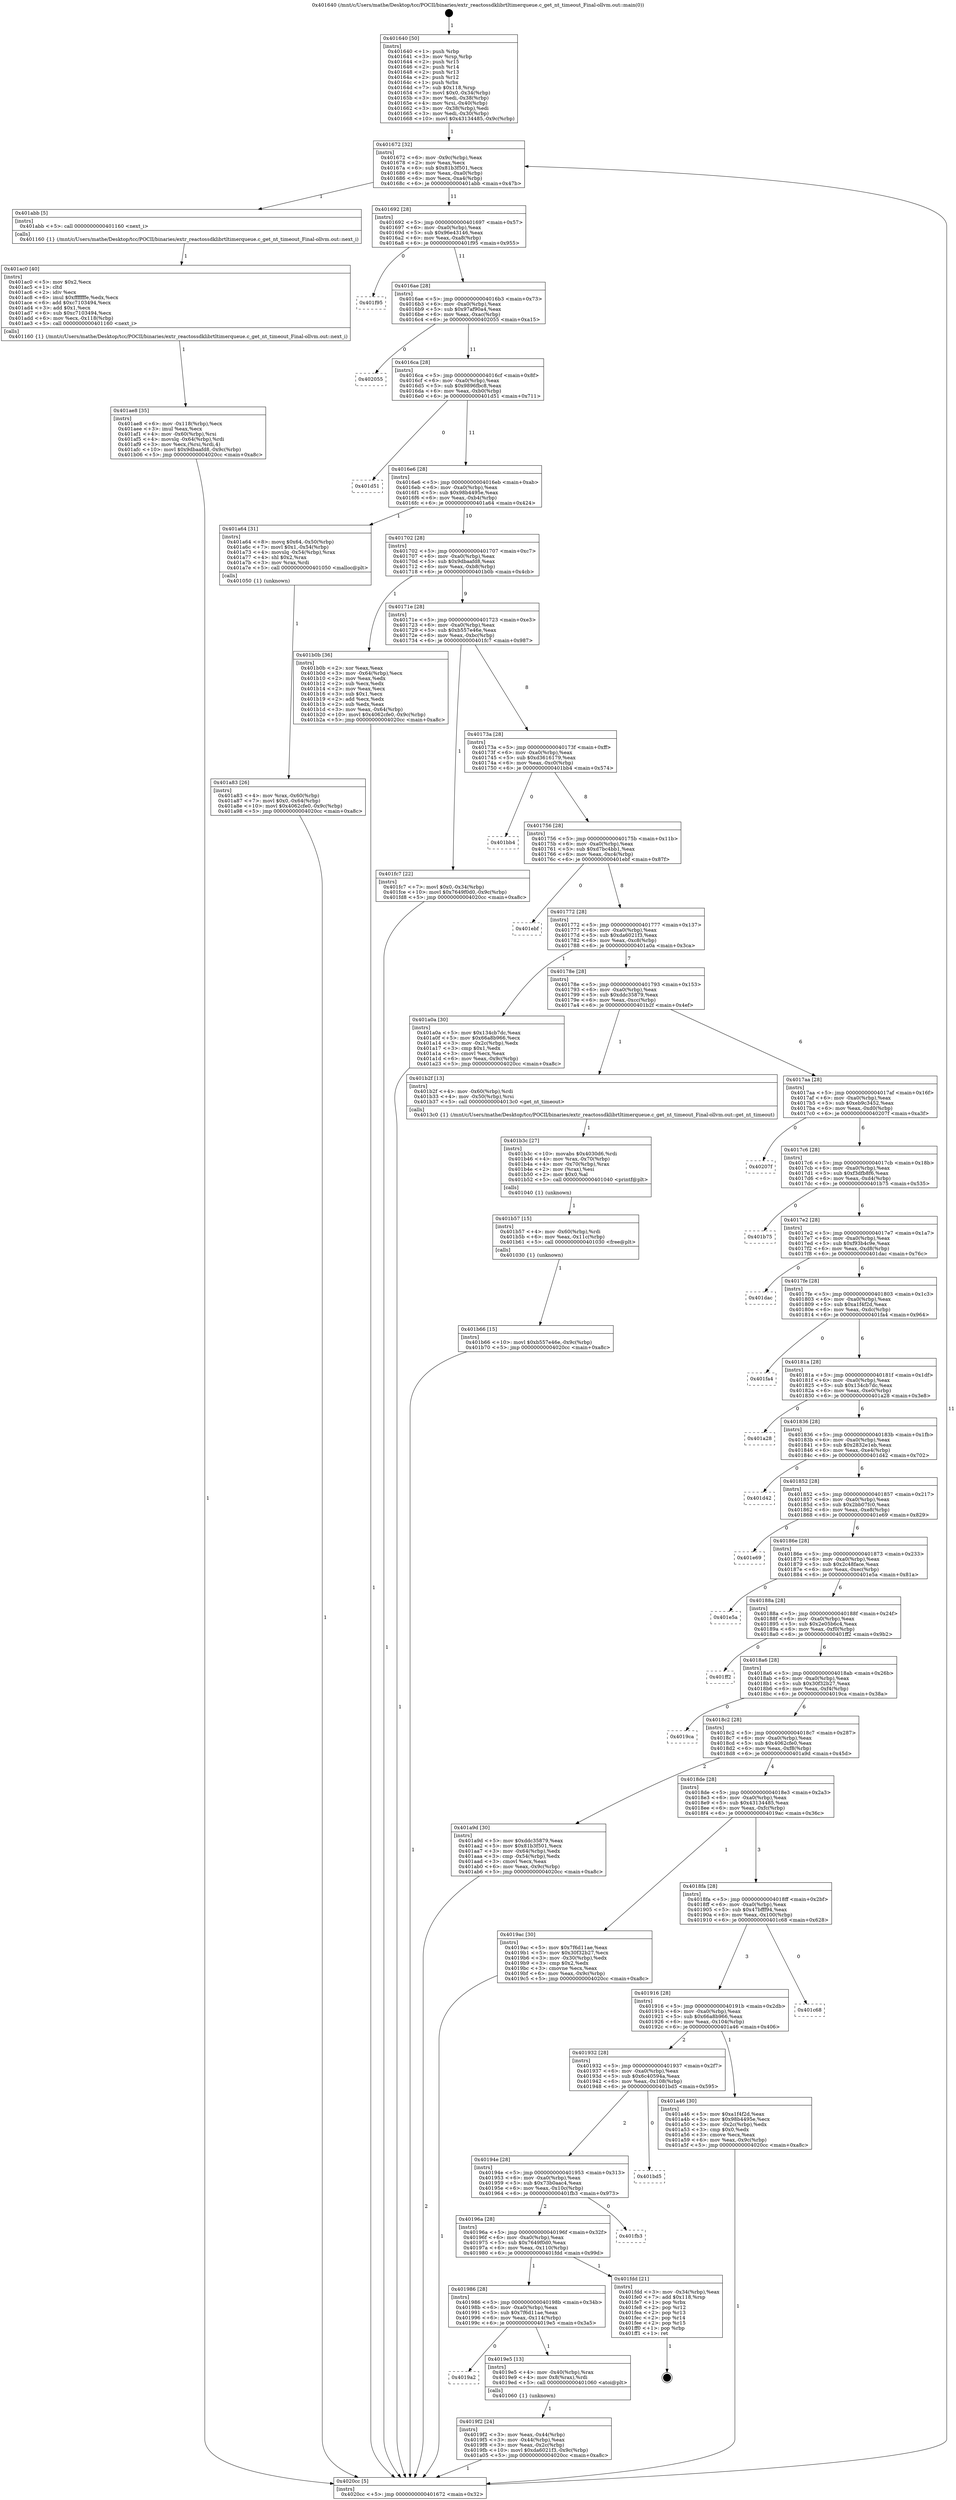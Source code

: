digraph "0x401640" {
  label = "0x401640 (/mnt/c/Users/mathe/Desktop/tcc/POCII/binaries/extr_reactossdklibrtltimerqueue.c_get_nt_timeout_Final-ollvm.out::main(0))"
  labelloc = "t"
  node[shape=record]

  Entry [label="",width=0.3,height=0.3,shape=circle,fillcolor=black,style=filled]
  "0x401672" [label="{
     0x401672 [32]\l
     | [instrs]\l
     &nbsp;&nbsp;0x401672 \<+6\>: mov -0x9c(%rbp),%eax\l
     &nbsp;&nbsp;0x401678 \<+2\>: mov %eax,%ecx\l
     &nbsp;&nbsp;0x40167a \<+6\>: sub $0x81b3f501,%ecx\l
     &nbsp;&nbsp;0x401680 \<+6\>: mov %eax,-0xa0(%rbp)\l
     &nbsp;&nbsp;0x401686 \<+6\>: mov %ecx,-0xa4(%rbp)\l
     &nbsp;&nbsp;0x40168c \<+6\>: je 0000000000401abb \<main+0x47b\>\l
  }"]
  "0x401abb" [label="{
     0x401abb [5]\l
     | [instrs]\l
     &nbsp;&nbsp;0x401abb \<+5\>: call 0000000000401160 \<next_i\>\l
     | [calls]\l
     &nbsp;&nbsp;0x401160 \{1\} (/mnt/c/Users/mathe/Desktop/tcc/POCII/binaries/extr_reactossdklibrtltimerqueue.c_get_nt_timeout_Final-ollvm.out::next_i)\l
  }"]
  "0x401692" [label="{
     0x401692 [28]\l
     | [instrs]\l
     &nbsp;&nbsp;0x401692 \<+5\>: jmp 0000000000401697 \<main+0x57\>\l
     &nbsp;&nbsp;0x401697 \<+6\>: mov -0xa0(%rbp),%eax\l
     &nbsp;&nbsp;0x40169d \<+5\>: sub $0x96e43146,%eax\l
     &nbsp;&nbsp;0x4016a2 \<+6\>: mov %eax,-0xa8(%rbp)\l
     &nbsp;&nbsp;0x4016a8 \<+6\>: je 0000000000401f95 \<main+0x955\>\l
  }"]
  Exit [label="",width=0.3,height=0.3,shape=circle,fillcolor=black,style=filled,peripheries=2]
  "0x401f95" [label="{
     0x401f95\l
  }", style=dashed]
  "0x4016ae" [label="{
     0x4016ae [28]\l
     | [instrs]\l
     &nbsp;&nbsp;0x4016ae \<+5\>: jmp 00000000004016b3 \<main+0x73\>\l
     &nbsp;&nbsp;0x4016b3 \<+6\>: mov -0xa0(%rbp),%eax\l
     &nbsp;&nbsp;0x4016b9 \<+5\>: sub $0x97af90a4,%eax\l
     &nbsp;&nbsp;0x4016be \<+6\>: mov %eax,-0xac(%rbp)\l
     &nbsp;&nbsp;0x4016c4 \<+6\>: je 0000000000402055 \<main+0xa15\>\l
  }"]
  "0x401b66" [label="{
     0x401b66 [15]\l
     | [instrs]\l
     &nbsp;&nbsp;0x401b66 \<+10\>: movl $0xb557e46e,-0x9c(%rbp)\l
     &nbsp;&nbsp;0x401b70 \<+5\>: jmp 00000000004020cc \<main+0xa8c\>\l
  }"]
  "0x402055" [label="{
     0x402055\l
  }", style=dashed]
  "0x4016ca" [label="{
     0x4016ca [28]\l
     | [instrs]\l
     &nbsp;&nbsp;0x4016ca \<+5\>: jmp 00000000004016cf \<main+0x8f\>\l
     &nbsp;&nbsp;0x4016cf \<+6\>: mov -0xa0(%rbp),%eax\l
     &nbsp;&nbsp;0x4016d5 \<+5\>: sub $0x9896fbc8,%eax\l
     &nbsp;&nbsp;0x4016da \<+6\>: mov %eax,-0xb0(%rbp)\l
     &nbsp;&nbsp;0x4016e0 \<+6\>: je 0000000000401d51 \<main+0x711\>\l
  }"]
  "0x401b57" [label="{
     0x401b57 [15]\l
     | [instrs]\l
     &nbsp;&nbsp;0x401b57 \<+4\>: mov -0x60(%rbp),%rdi\l
     &nbsp;&nbsp;0x401b5b \<+6\>: mov %eax,-0x11c(%rbp)\l
     &nbsp;&nbsp;0x401b61 \<+5\>: call 0000000000401030 \<free@plt\>\l
     | [calls]\l
     &nbsp;&nbsp;0x401030 \{1\} (unknown)\l
  }"]
  "0x401d51" [label="{
     0x401d51\l
  }", style=dashed]
  "0x4016e6" [label="{
     0x4016e6 [28]\l
     | [instrs]\l
     &nbsp;&nbsp;0x4016e6 \<+5\>: jmp 00000000004016eb \<main+0xab\>\l
     &nbsp;&nbsp;0x4016eb \<+6\>: mov -0xa0(%rbp),%eax\l
     &nbsp;&nbsp;0x4016f1 \<+5\>: sub $0x98b4495e,%eax\l
     &nbsp;&nbsp;0x4016f6 \<+6\>: mov %eax,-0xb4(%rbp)\l
     &nbsp;&nbsp;0x4016fc \<+6\>: je 0000000000401a64 \<main+0x424\>\l
  }"]
  "0x401b3c" [label="{
     0x401b3c [27]\l
     | [instrs]\l
     &nbsp;&nbsp;0x401b3c \<+10\>: movabs $0x4030d6,%rdi\l
     &nbsp;&nbsp;0x401b46 \<+4\>: mov %rax,-0x70(%rbp)\l
     &nbsp;&nbsp;0x401b4a \<+4\>: mov -0x70(%rbp),%rax\l
     &nbsp;&nbsp;0x401b4e \<+2\>: mov (%rax),%esi\l
     &nbsp;&nbsp;0x401b50 \<+2\>: mov $0x0,%al\l
     &nbsp;&nbsp;0x401b52 \<+5\>: call 0000000000401040 \<printf@plt\>\l
     | [calls]\l
     &nbsp;&nbsp;0x401040 \{1\} (unknown)\l
  }"]
  "0x401a64" [label="{
     0x401a64 [31]\l
     | [instrs]\l
     &nbsp;&nbsp;0x401a64 \<+8\>: movq $0x64,-0x50(%rbp)\l
     &nbsp;&nbsp;0x401a6c \<+7\>: movl $0x1,-0x54(%rbp)\l
     &nbsp;&nbsp;0x401a73 \<+4\>: movslq -0x54(%rbp),%rax\l
     &nbsp;&nbsp;0x401a77 \<+4\>: shl $0x2,%rax\l
     &nbsp;&nbsp;0x401a7b \<+3\>: mov %rax,%rdi\l
     &nbsp;&nbsp;0x401a7e \<+5\>: call 0000000000401050 \<malloc@plt\>\l
     | [calls]\l
     &nbsp;&nbsp;0x401050 \{1\} (unknown)\l
  }"]
  "0x401702" [label="{
     0x401702 [28]\l
     | [instrs]\l
     &nbsp;&nbsp;0x401702 \<+5\>: jmp 0000000000401707 \<main+0xc7\>\l
     &nbsp;&nbsp;0x401707 \<+6\>: mov -0xa0(%rbp),%eax\l
     &nbsp;&nbsp;0x40170d \<+5\>: sub $0x9dbaafd8,%eax\l
     &nbsp;&nbsp;0x401712 \<+6\>: mov %eax,-0xb8(%rbp)\l
     &nbsp;&nbsp;0x401718 \<+6\>: je 0000000000401b0b \<main+0x4cb\>\l
  }"]
  "0x401ae8" [label="{
     0x401ae8 [35]\l
     | [instrs]\l
     &nbsp;&nbsp;0x401ae8 \<+6\>: mov -0x118(%rbp),%ecx\l
     &nbsp;&nbsp;0x401aee \<+3\>: imul %eax,%ecx\l
     &nbsp;&nbsp;0x401af1 \<+4\>: mov -0x60(%rbp),%rsi\l
     &nbsp;&nbsp;0x401af5 \<+4\>: movslq -0x64(%rbp),%rdi\l
     &nbsp;&nbsp;0x401af9 \<+3\>: mov %ecx,(%rsi,%rdi,4)\l
     &nbsp;&nbsp;0x401afc \<+10\>: movl $0x9dbaafd8,-0x9c(%rbp)\l
     &nbsp;&nbsp;0x401b06 \<+5\>: jmp 00000000004020cc \<main+0xa8c\>\l
  }"]
  "0x401b0b" [label="{
     0x401b0b [36]\l
     | [instrs]\l
     &nbsp;&nbsp;0x401b0b \<+2\>: xor %eax,%eax\l
     &nbsp;&nbsp;0x401b0d \<+3\>: mov -0x64(%rbp),%ecx\l
     &nbsp;&nbsp;0x401b10 \<+2\>: mov %eax,%edx\l
     &nbsp;&nbsp;0x401b12 \<+2\>: sub %ecx,%edx\l
     &nbsp;&nbsp;0x401b14 \<+2\>: mov %eax,%ecx\l
     &nbsp;&nbsp;0x401b16 \<+3\>: sub $0x1,%ecx\l
     &nbsp;&nbsp;0x401b19 \<+2\>: add %ecx,%edx\l
     &nbsp;&nbsp;0x401b1b \<+2\>: sub %edx,%eax\l
     &nbsp;&nbsp;0x401b1d \<+3\>: mov %eax,-0x64(%rbp)\l
     &nbsp;&nbsp;0x401b20 \<+10\>: movl $0x4062cfe0,-0x9c(%rbp)\l
     &nbsp;&nbsp;0x401b2a \<+5\>: jmp 00000000004020cc \<main+0xa8c\>\l
  }"]
  "0x40171e" [label="{
     0x40171e [28]\l
     | [instrs]\l
     &nbsp;&nbsp;0x40171e \<+5\>: jmp 0000000000401723 \<main+0xe3\>\l
     &nbsp;&nbsp;0x401723 \<+6\>: mov -0xa0(%rbp),%eax\l
     &nbsp;&nbsp;0x401729 \<+5\>: sub $0xb557e46e,%eax\l
     &nbsp;&nbsp;0x40172e \<+6\>: mov %eax,-0xbc(%rbp)\l
     &nbsp;&nbsp;0x401734 \<+6\>: je 0000000000401fc7 \<main+0x987\>\l
  }"]
  "0x401ac0" [label="{
     0x401ac0 [40]\l
     | [instrs]\l
     &nbsp;&nbsp;0x401ac0 \<+5\>: mov $0x2,%ecx\l
     &nbsp;&nbsp;0x401ac5 \<+1\>: cltd\l
     &nbsp;&nbsp;0x401ac6 \<+2\>: idiv %ecx\l
     &nbsp;&nbsp;0x401ac8 \<+6\>: imul $0xfffffffe,%edx,%ecx\l
     &nbsp;&nbsp;0x401ace \<+6\>: add $0xc7103494,%ecx\l
     &nbsp;&nbsp;0x401ad4 \<+3\>: add $0x1,%ecx\l
     &nbsp;&nbsp;0x401ad7 \<+6\>: sub $0xc7103494,%ecx\l
     &nbsp;&nbsp;0x401add \<+6\>: mov %ecx,-0x118(%rbp)\l
     &nbsp;&nbsp;0x401ae3 \<+5\>: call 0000000000401160 \<next_i\>\l
     | [calls]\l
     &nbsp;&nbsp;0x401160 \{1\} (/mnt/c/Users/mathe/Desktop/tcc/POCII/binaries/extr_reactossdklibrtltimerqueue.c_get_nt_timeout_Final-ollvm.out::next_i)\l
  }"]
  "0x401fc7" [label="{
     0x401fc7 [22]\l
     | [instrs]\l
     &nbsp;&nbsp;0x401fc7 \<+7\>: movl $0x0,-0x34(%rbp)\l
     &nbsp;&nbsp;0x401fce \<+10\>: movl $0x7649f0d0,-0x9c(%rbp)\l
     &nbsp;&nbsp;0x401fd8 \<+5\>: jmp 00000000004020cc \<main+0xa8c\>\l
  }"]
  "0x40173a" [label="{
     0x40173a [28]\l
     | [instrs]\l
     &nbsp;&nbsp;0x40173a \<+5\>: jmp 000000000040173f \<main+0xff\>\l
     &nbsp;&nbsp;0x40173f \<+6\>: mov -0xa0(%rbp),%eax\l
     &nbsp;&nbsp;0x401745 \<+5\>: sub $0xd3616179,%eax\l
     &nbsp;&nbsp;0x40174a \<+6\>: mov %eax,-0xc0(%rbp)\l
     &nbsp;&nbsp;0x401750 \<+6\>: je 0000000000401bb4 \<main+0x574\>\l
  }"]
  "0x401a83" [label="{
     0x401a83 [26]\l
     | [instrs]\l
     &nbsp;&nbsp;0x401a83 \<+4\>: mov %rax,-0x60(%rbp)\l
     &nbsp;&nbsp;0x401a87 \<+7\>: movl $0x0,-0x64(%rbp)\l
     &nbsp;&nbsp;0x401a8e \<+10\>: movl $0x4062cfe0,-0x9c(%rbp)\l
     &nbsp;&nbsp;0x401a98 \<+5\>: jmp 00000000004020cc \<main+0xa8c\>\l
  }"]
  "0x401bb4" [label="{
     0x401bb4\l
  }", style=dashed]
  "0x401756" [label="{
     0x401756 [28]\l
     | [instrs]\l
     &nbsp;&nbsp;0x401756 \<+5\>: jmp 000000000040175b \<main+0x11b\>\l
     &nbsp;&nbsp;0x40175b \<+6\>: mov -0xa0(%rbp),%eax\l
     &nbsp;&nbsp;0x401761 \<+5\>: sub $0xd7bc4bb1,%eax\l
     &nbsp;&nbsp;0x401766 \<+6\>: mov %eax,-0xc4(%rbp)\l
     &nbsp;&nbsp;0x40176c \<+6\>: je 0000000000401ebf \<main+0x87f\>\l
  }"]
  "0x4019f2" [label="{
     0x4019f2 [24]\l
     | [instrs]\l
     &nbsp;&nbsp;0x4019f2 \<+3\>: mov %eax,-0x44(%rbp)\l
     &nbsp;&nbsp;0x4019f5 \<+3\>: mov -0x44(%rbp),%eax\l
     &nbsp;&nbsp;0x4019f8 \<+3\>: mov %eax,-0x2c(%rbp)\l
     &nbsp;&nbsp;0x4019fb \<+10\>: movl $0xda6021f3,-0x9c(%rbp)\l
     &nbsp;&nbsp;0x401a05 \<+5\>: jmp 00000000004020cc \<main+0xa8c\>\l
  }"]
  "0x401ebf" [label="{
     0x401ebf\l
  }", style=dashed]
  "0x401772" [label="{
     0x401772 [28]\l
     | [instrs]\l
     &nbsp;&nbsp;0x401772 \<+5\>: jmp 0000000000401777 \<main+0x137\>\l
     &nbsp;&nbsp;0x401777 \<+6\>: mov -0xa0(%rbp),%eax\l
     &nbsp;&nbsp;0x40177d \<+5\>: sub $0xda6021f3,%eax\l
     &nbsp;&nbsp;0x401782 \<+6\>: mov %eax,-0xc8(%rbp)\l
     &nbsp;&nbsp;0x401788 \<+6\>: je 0000000000401a0a \<main+0x3ca\>\l
  }"]
  "0x4019a2" [label="{
     0x4019a2\l
  }", style=dashed]
  "0x401a0a" [label="{
     0x401a0a [30]\l
     | [instrs]\l
     &nbsp;&nbsp;0x401a0a \<+5\>: mov $0x134cb7dc,%eax\l
     &nbsp;&nbsp;0x401a0f \<+5\>: mov $0x66a8b966,%ecx\l
     &nbsp;&nbsp;0x401a14 \<+3\>: mov -0x2c(%rbp),%edx\l
     &nbsp;&nbsp;0x401a17 \<+3\>: cmp $0x1,%edx\l
     &nbsp;&nbsp;0x401a1a \<+3\>: cmovl %ecx,%eax\l
     &nbsp;&nbsp;0x401a1d \<+6\>: mov %eax,-0x9c(%rbp)\l
     &nbsp;&nbsp;0x401a23 \<+5\>: jmp 00000000004020cc \<main+0xa8c\>\l
  }"]
  "0x40178e" [label="{
     0x40178e [28]\l
     | [instrs]\l
     &nbsp;&nbsp;0x40178e \<+5\>: jmp 0000000000401793 \<main+0x153\>\l
     &nbsp;&nbsp;0x401793 \<+6\>: mov -0xa0(%rbp),%eax\l
     &nbsp;&nbsp;0x401799 \<+5\>: sub $0xddc35879,%eax\l
     &nbsp;&nbsp;0x40179e \<+6\>: mov %eax,-0xcc(%rbp)\l
     &nbsp;&nbsp;0x4017a4 \<+6\>: je 0000000000401b2f \<main+0x4ef\>\l
  }"]
  "0x4019e5" [label="{
     0x4019e5 [13]\l
     | [instrs]\l
     &nbsp;&nbsp;0x4019e5 \<+4\>: mov -0x40(%rbp),%rax\l
     &nbsp;&nbsp;0x4019e9 \<+4\>: mov 0x8(%rax),%rdi\l
     &nbsp;&nbsp;0x4019ed \<+5\>: call 0000000000401060 \<atoi@plt\>\l
     | [calls]\l
     &nbsp;&nbsp;0x401060 \{1\} (unknown)\l
  }"]
  "0x401b2f" [label="{
     0x401b2f [13]\l
     | [instrs]\l
     &nbsp;&nbsp;0x401b2f \<+4\>: mov -0x60(%rbp),%rdi\l
     &nbsp;&nbsp;0x401b33 \<+4\>: mov -0x50(%rbp),%rsi\l
     &nbsp;&nbsp;0x401b37 \<+5\>: call 00000000004013c0 \<get_nt_timeout\>\l
     | [calls]\l
     &nbsp;&nbsp;0x4013c0 \{1\} (/mnt/c/Users/mathe/Desktop/tcc/POCII/binaries/extr_reactossdklibrtltimerqueue.c_get_nt_timeout_Final-ollvm.out::get_nt_timeout)\l
  }"]
  "0x4017aa" [label="{
     0x4017aa [28]\l
     | [instrs]\l
     &nbsp;&nbsp;0x4017aa \<+5\>: jmp 00000000004017af \<main+0x16f\>\l
     &nbsp;&nbsp;0x4017af \<+6\>: mov -0xa0(%rbp),%eax\l
     &nbsp;&nbsp;0x4017b5 \<+5\>: sub $0xeb9c3452,%eax\l
     &nbsp;&nbsp;0x4017ba \<+6\>: mov %eax,-0xd0(%rbp)\l
     &nbsp;&nbsp;0x4017c0 \<+6\>: je 000000000040207f \<main+0xa3f\>\l
  }"]
  "0x401986" [label="{
     0x401986 [28]\l
     | [instrs]\l
     &nbsp;&nbsp;0x401986 \<+5\>: jmp 000000000040198b \<main+0x34b\>\l
     &nbsp;&nbsp;0x40198b \<+6\>: mov -0xa0(%rbp),%eax\l
     &nbsp;&nbsp;0x401991 \<+5\>: sub $0x7f6d11ae,%eax\l
     &nbsp;&nbsp;0x401996 \<+6\>: mov %eax,-0x114(%rbp)\l
     &nbsp;&nbsp;0x40199c \<+6\>: je 00000000004019e5 \<main+0x3a5\>\l
  }"]
  "0x40207f" [label="{
     0x40207f\l
  }", style=dashed]
  "0x4017c6" [label="{
     0x4017c6 [28]\l
     | [instrs]\l
     &nbsp;&nbsp;0x4017c6 \<+5\>: jmp 00000000004017cb \<main+0x18b\>\l
     &nbsp;&nbsp;0x4017cb \<+6\>: mov -0xa0(%rbp),%eax\l
     &nbsp;&nbsp;0x4017d1 \<+5\>: sub $0xf3dfb8f6,%eax\l
     &nbsp;&nbsp;0x4017d6 \<+6\>: mov %eax,-0xd4(%rbp)\l
     &nbsp;&nbsp;0x4017dc \<+6\>: je 0000000000401b75 \<main+0x535\>\l
  }"]
  "0x401fdd" [label="{
     0x401fdd [21]\l
     | [instrs]\l
     &nbsp;&nbsp;0x401fdd \<+3\>: mov -0x34(%rbp),%eax\l
     &nbsp;&nbsp;0x401fe0 \<+7\>: add $0x118,%rsp\l
     &nbsp;&nbsp;0x401fe7 \<+1\>: pop %rbx\l
     &nbsp;&nbsp;0x401fe8 \<+2\>: pop %r12\l
     &nbsp;&nbsp;0x401fea \<+2\>: pop %r13\l
     &nbsp;&nbsp;0x401fec \<+2\>: pop %r14\l
     &nbsp;&nbsp;0x401fee \<+2\>: pop %r15\l
     &nbsp;&nbsp;0x401ff0 \<+1\>: pop %rbp\l
     &nbsp;&nbsp;0x401ff1 \<+1\>: ret\l
  }"]
  "0x401b75" [label="{
     0x401b75\l
  }", style=dashed]
  "0x4017e2" [label="{
     0x4017e2 [28]\l
     | [instrs]\l
     &nbsp;&nbsp;0x4017e2 \<+5\>: jmp 00000000004017e7 \<main+0x1a7\>\l
     &nbsp;&nbsp;0x4017e7 \<+6\>: mov -0xa0(%rbp),%eax\l
     &nbsp;&nbsp;0x4017ed \<+5\>: sub $0xf93b4c9e,%eax\l
     &nbsp;&nbsp;0x4017f2 \<+6\>: mov %eax,-0xd8(%rbp)\l
     &nbsp;&nbsp;0x4017f8 \<+6\>: je 0000000000401dac \<main+0x76c\>\l
  }"]
  "0x40196a" [label="{
     0x40196a [28]\l
     | [instrs]\l
     &nbsp;&nbsp;0x40196a \<+5\>: jmp 000000000040196f \<main+0x32f\>\l
     &nbsp;&nbsp;0x40196f \<+6\>: mov -0xa0(%rbp),%eax\l
     &nbsp;&nbsp;0x401975 \<+5\>: sub $0x7649f0d0,%eax\l
     &nbsp;&nbsp;0x40197a \<+6\>: mov %eax,-0x110(%rbp)\l
     &nbsp;&nbsp;0x401980 \<+6\>: je 0000000000401fdd \<main+0x99d\>\l
  }"]
  "0x401dac" [label="{
     0x401dac\l
  }", style=dashed]
  "0x4017fe" [label="{
     0x4017fe [28]\l
     | [instrs]\l
     &nbsp;&nbsp;0x4017fe \<+5\>: jmp 0000000000401803 \<main+0x1c3\>\l
     &nbsp;&nbsp;0x401803 \<+6\>: mov -0xa0(%rbp),%eax\l
     &nbsp;&nbsp;0x401809 \<+5\>: sub $0xa1f4f2d,%eax\l
     &nbsp;&nbsp;0x40180e \<+6\>: mov %eax,-0xdc(%rbp)\l
     &nbsp;&nbsp;0x401814 \<+6\>: je 0000000000401fa4 \<main+0x964\>\l
  }"]
  "0x401fb3" [label="{
     0x401fb3\l
  }", style=dashed]
  "0x401fa4" [label="{
     0x401fa4\l
  }", style=dashed]
  "0x40181a" [label="{
     0x40181a [28]\l
     | [instrs]\l
     &nbsp;&nbsp;0x40181a \<+5\>: jmp 000000000040181f \<main+0x1df\>\l
     &nbsp;&nbsp;0x40181f \<+6\>: mov -0xa0(%rbp),%eax\l
     &nbsp;&nbsp;0x401825 \<+5\>: sub $0x134cb7dc,%eax\l
     &nbsp;&nbsp;0x40182a \<+6\>: mov %eax,-0xe0(%rbp)\l
     &nbsp;&nbsp;0x401830 \<+6\>: je 0000000000401a28 \<main+0x3e8\>\l
  }"]
  "0x40194e" [label="{
     0x40194e [28]\l
     | [instrs]\l
     &nbsp;&nbsp;0x40194e \<+5\>: jmp 0000000000401953 \<main+0x313\>\l
     &nbsp;&nbsp;0x401953 \<+6\>: mov -0xa0(%rbp),%eax\l
     &nbsp;&nbsp;0x401959 \<+5\>: sub $0x73b0aac4,%eax\l
     &nbsp;&nbsp;0x40195e \<+6\>: mov %eax,-0x10c(%rbp)\l
     &nbsp;&nbsp;0x401964 \<+6\>: je 0000000000401fb3 \<main+0x973\>\l
  }"]
  "0x401a28" [label="{
     0x401a28\l
  }", style=dashed]
  "0x401836" [label="{
     0x401836 [28]\l
     | [instrs]\l
     &nbsp;&nbsp;0x401836 \<+5\>: jmp 000000000040183b \<main+0x1fb\>\l
     &nbsp;&nbsp;0x40183b \<+6\>: mov -0xa0(%rbp),%eax\l
     &nbsp;&nbsp;0x401841 \<+5\>: sub $0x2832e1eb,%eax\l
     &nbsp;&nbsp;0x401846 \<+6\>: mov %eax,-0xe4(%rbp)\l
     &nbsp;&nbsp;0x40184c \<+6\>: je 0000000000401d42 \<main+0x702\>\l
  }"]
  "0x401bd5" [label="{
     0x401bd5\l
  }", style=dashed]
  "0x401d42" [label="{
     0x401d42\l
  }", style=dashed]
  "0x401852" [label="{
     0x401852 [28]\l
     | [instrs]\l
     &nbsp;&nbsp;0x401852 \<+5\>: jmp 0000000000401857 \<main+0x217\>\l
     &nbsp;&nbsp;0x401857 \<+6\>: mov -0xa0(%rbp),%eax\l
     &nbsp;&nbsp;0x40185d \<+5\>: sub $0x2bb07fc0,%eax\l
     &nbsp;&nbsp;0x401862 \<+6\>: mov %eax,-0xe8(%rbp)\l
     &nbsp;&nbsp;0x401868 \<+6\>: je 0000000000401e69 \<main+0x829\>\l
  }"]
  "0x401932" [label="{
     0x401932 [28]\l
     | [instrs]\l
     &nbsp;&nbsp;0x401932 \<+5\>: jmp 0000000000401937 \<main+0x2f7\>\l
     &nbsp;&nbsp;0x401937 \<+6\>: mov -0xa0(%rbp),%eax\l
     &nbsp;&nbsp;0x40193d \<+5\>: sub $0x6c40594a,%eax\l
     &nbsp;&nbsp;0x401942 \<+6\>: mov %eax,-0x108(%rbp)\l
     &nbsp;&nbsp;0x401948 \<+6\>: je 0000000000401bd5 \<main+0x595\>\l
  }"]
  "0x401e69" [label="{
     0x401e69\l
  }", style=dashed]
  "0x40186e" [label="{
     0x40186e [28]\l
     | [instrs]\l
     &nbsp;&nbsp;0x40186e \<+5\>: jmp 0000000000401873 \<main+0x233\>\l
     &nbsp;&nbsp;0x401873 \<+6\>: mov -0xa0(%rbp),%eax\l
     &nbsp;&nbsp;0x401879 \<+5\>: sub $0x2c48face,%eax\l
     &nbsp;&nbsp;0x40187e \<+6\>: mov %eax,-0xec(%rbp)\l
     &nbsp;&nbsp;0x401884 \<+6\>: je 0000000000401e5a \<main+0x81a\>\l
  }"]
  "0x401a46" [label="{
     0x401a46 [30]\l
     | [instrs]\l
     &nbsp;&nbsp;0x401a46 \<+5\>: mov $0xa1f4f2d,%eax\l
     &nbsp;&nbsp;0x401a4b \<+5\>: mov $0x98b4495e,%ecx\l
     &nbsp;&nbsp;0x401a50 \<+3\>: mov -0x2c(%rbp),%edx\l
     &nbsp;&nbsp;0x401a53 \<+3\>: cmp $0x0,%edx\l
     &nbsp;&nbsp;0x401a56 \<+3\>: cmove %ecx,%eax\l
     &nbsp;&nbsp;0x401a59 \<+6\>: mov %eax,-0x9c(%rbp)\l
     &nbsp;&nbsp;0x401a5f \<+5\>: jmp 00000000004020cc \<main+0xa8c\>\l
  }"]
  "0x401e5a" [label="{
     0x401e5a\l
  }", style=dashed]
  "0x40188a" [label="{
     0x40188a [28]\l
     | [instrs]\l
     &nbsp;&nbsp;0x40188a \<+5\>: jmp 000000000040188f \<main+0x24f\>\l
     &nbsp;&nbsp;0x40188f \<+6\>: mov -0xa0(%rbp),%eax\l
     &nbsp;&nbsp;0x401895 \<+5\>: sub $0x2e05b6c4,%eax\l
     &nbsp;&nbsp;0x40189a \<+6\>: mov %eax,-0xf0(%rbp)\l
     &nbsp;&nbsp;0x4018a0 \<+6\>: je 0000000000401ff2 \<main+0x9b2\>\l
  }"]
  "0x401916" [label="{
     0x401916 [28]\l
     | [instrs]\l
     &nbsp;&nbsp;0x401916 \<+5\>: jmp 000000000040191b \<main+0x2db\>\l
     &nbsp;&nbsp;0x40191b \<+6\>: mov -0xa0(%rbp),%eax\l
     &nbsp;&nbsp;0x401921 \<+5\>: sub $0x66a8b966,%eax\l
     &nbsp;&nbsp;0x401926 \<+6\>: mov %eax,-0x104(%rbp)\l
     &nbsp;&nbsp;0x40192c \<+6\>: je 0000000000401a46 \<main+0x406\>\l
  }"]
  "0x401ff2" [label="{
     0x401ff2\l
  }", style=dashed]
  "0x4018a6" [label="{
     0x4018a6 [28]\l
     | [instrs]\l
     &nbsp;&nbsp;0x4018a6 \<+5\>: jmp 00000000004018ab \<main+0x26b\>\l
     &nbsp;&nbsp;0x4018ab \<+6\>: mov -0xa0(%rbp),%eax\l
     &nbsp;&nbsp;0x4018b1 \<+5\>: sub $0x30f32b27,%eax\l
     &nbsp;&nbsp;0x4018b6 \<+6\>: mov %eax,-0xf4(%rbp)\l
     &nbsp;&nbsp;0x4018bc \<+6\>: je 00000000004019ca \<main+0x38a\>\l
  }"]
  "0x401c68" [label="{
     0x401c68\l
  }", style=dashed]
  "0x4019ca" [label="{
     0x4019ca\l
  }", style=dashed]
  "0x4018c2" [label="{
     0x4018c2 [28]\l
     | [instrs]\l
     &nbsp;&nbsp;0x4018c2 \<+5\>: jmp 00000000004018c7 \<main+0x287\>\l
     &nbsp;&nbsp;0x4018c7 \<+6\>: mov -0xa0(%rbp),%eax\l
     &nbsp;&nbsp;0x4018cd \<+5\>: sub $0x4062cfe0,%eax\l
     &nbsp;&nbsp;0x4018d2 \<+6\>: mov %eax,-0xf8(%rbp)\l
     &nbsp;&nbsp;0x4018d8 \<+6\>: je 0000000000401a9d \<main+0x45d\>\l
  }"]
  "0x401640" [label="{
     0x401640 [50]\l
     | [instrs]\l
     &nbsp;&nbsp;0x401640 \<+1\>: push %rbp\l
     &nbsp;&nbsp;0x401641 \<+3\>: mov %rsp,%rbp\l
     &nbsp;&nbsp;0x401644 \<+2\>: push %r15\l
     &nbsp;&nbsp;0x401646 \<+2\>: push %r14\l
     &nbsp;&nbsp;0x401648 \<+2\>: push %r13\l
     &nbsp;&nbsp;0x40164a \<+2\>: push %r12\l
     &nbsp;&nbsp;0x40164c \<+1\>: push %rbx\l
     &nbsp;&nbsp;0x40164d \<+7\>: sub $0x118,%rsp\l
     &nbsp;&nbsp;0x401654 \<+7\>: movl $0x0,-0x34(%rbp)\l
     &nbsp;&nbsp;0x40165b \<+3\>: mov %edi,-0x38(%rbp)\l
     &nbsp;&nbsp;0x40165e \<+4\>: mov %rsi,-0x40(%rbp)\l
     &nbsp;&nbsp;0x401662 \<+3\>: mov -0x38(%rbp),%edi\l
     &nbsp;&nbsp;0x401665 \<+3\>: mov %edi,-0x30(%rbp)\l
     &nbsp;&nbsp;0x401668 \<+10\>: movl $0x43134485,-0x9c(%rbp)\l
  }"]
  "0x401a9d" [label="{
     0x401a9d [30]\l
     | [instrs]\l
     &nbsp;&nbsp;0x401a9d \<+5\>: mov $0xddc35879,%eax\l
     &nbsp;&nbsp;0x401aa2 \<+5\>: mov $0x81b3f501,%ecx\l
     &nbsp;&nbsp;0x401aa7 \<+3\>: mov -0x64(%rbp),%edx\l
     &nbsp;&nbsp;0x401aaa \<+3\>: cmp -0x54(%rbp),%edx\l
     &nbsp;&nbsp;0x401aad \<+3\>: cmovl %ecx,%eax\l
     &nbsp;&nbsp;0x401ab0 \<+6\>: mov %eax,-0x9c(%rbp)\l
     &nbsp;&nbsp;0x401ab6 \<+5\>: jmp 00000000004020cc \<main+0xa8c\>\l
  }"]
  "0x4018de" [label="{
     0x4018de [28]\l
     | [instrs]\l
     &nbsp;&nbsp;0x4018de \<+5\>: jmp 00000000004018e3 \<main+0x2a3\>\l
     &nbsp;&nbsp;0x4018e3 \<+6\>: mov -0xa0(%rbp),%eax\l
     &nbsp;&nbsp;0x4018e9 \<+5\>: sub $0x43134485,%eax\l
     &nbsp;&nbsp;0x4018ee \<+6\>: mov %eax,-0xfc(%rbp)\l
     &nbsp;&nbsp;0x4018f4 \<+6\>: je 00000000004019ac \<main+0x36c\>\l
  }"]
  "0x4020cc" [label="{
     0x4020cc [5]\l
     | [instrs]\l
     &nbsp;&nbsp;0x4020cc \<+5\>: jmp 0000000000401672 \<main+0x32\>\l
  }"]
  "0x4019ac" [label="{
     0x4019ac [30]\l
     | [instrs]\l
     &nbsp;&nbsp;0x4019ac \<+5\>: mov $0x7f6d11ae,%eax\l
     &nbsp;&nbsp;0x4019b1 \<+5\>: mov $0x30f32b27,%ecx\l
     &nbsp;&nbsp;0x4019b6 \<+3\>: mov -0x30(%rbp),%edx\l
     &nbsp;&nbsp;0x4019b9 \<+3\>: cmp $0x2,%edx\l
     &nbsp;&nbsp;0x4019bc \<+3\>: cmovne %ecx,%eax\l
     &nbsp;&nbsp;0x4019bf \<+6\>: mov %eax,-0x9c(%rbp)\l
     &nbsp;&nbsp;0x4019c5 \<+5\>: jmp 00000000004020cc \<main+0xa8c\>\l
  }"]
  "0x4018fa" [label="{
     0x4018fa [28]\l
     | [instrs]\l
     &nbsp;&nbsp;0x4018fa \<+5\>: jmp 00000000004018ff \<main+0x2bf\>\l
     &nbsp;&nbsp;0x4018ff \<+6\>: mov -0xa0(%rbp),%eax\l
     &nbsp;&nbsp;0x401905 \<+5\>: sub $0x47bfff94,%eax\l
     &nbsp;&nbsp;0x40190a \<+6\>: mov %eax,-0x100(%rbp)\l
     &nbsp;&nbsp;0x401910 \<+6\>: je 0000000000401c68 \<main+0x628\>\l
  }"]
  Entry -> "0x401640" [label=" 1"]
  "0x401672" -> "0x401abb" [label=" 1"]
  "0x401672" -> "0x401692" [label=" 11"]
  "0x401fdd" -> Exit [label=" 1"]
  "0x401692" -> "0x401f95" [label=" 0"]
  "0x401692" -> "0x4016ae" [label=" 11"]
  "0x401fc7" -> "0x4020cc" [label=" 1"]
  "0x4016ae" -> "0x402055" [label=" 0"]
  "0x4016ae" -> "0x4016ca" [label=" 11"]
  "0x401b66" -> "0x4020cc" [label=" 1"]
  "0x4016ca" -> "0x401d51" [label=" 0"]
  "0x4016ca" -> "0x4016e6" [label=" 11"]
  "0x401b57" -> "0x401b66" [label=" 1"]
  "0x4016e6" -> "0x401a64" [label=" 1"]
  "0x4016e6" -> "0x401702" [label=" 10"]
  "0x401b3c" -> "0x401b57" [label=" 1"]
  "0x401702" -> "0x401b0b" [label=" 1"]
  "0x401702" -> "0x40171e" [label=" 9"]
  "0x401b2f" -> "0x401b3c" [label=" 1"]
  "0x40171e" -> "0x401fc7" [label=" 1"]
  "0x40171e" -> "0x40173a" [label=" 8"]
  "0x401b0b" -> "0x4020cc" [label=" 1"]
  "0x40173a" -> "0x401bb4" [label=" 0"]
  "0x40173a" -> "0x401756" [label=" 8"]
  "0x401ae8" -> "0x4020cc" [label=" 1"]
  "0x401756" -> "0x401ebf" [label=" 0"]
  "0x401756" -> "0x401772" [label=" 8"]
  "0x401ac0" -> "0x401ae8" [label=" 1"]
  "0x401772" -> "0x401a0a" [label=" 1"]
  "0x401772" -> "0x40178e" [label=" 7"]
  "0x401abb" -> "0x401ac0" [label=" 1"]
  "0x40178e" -> "0x401b2f" [label=" 1"]
  "0x40178e" -> "0x4017aa" [label=" 6"]
  "0x401a9d" -> "0x4020cc" [label=" 2"]
  "0x4017aa" -> "0x40207f" [label=" 0"]
  "0x4017aa" -> "0x4017c6" [label=" 6"]
  "0x401a64" -> "0x401a83" [label=" 1"]
  "0x4017c6" -> "0x401b75" [label=" 0"]
  "0x4017c6" -> "0x4017e2" [label=" 6"]
  "0x401a46" -> "0x4020cc" [label=" 1"]
  "0x4017e2" -> "0x401dac" [label=" 0"]
  "0x4017e2" -> "0x4017fe" [label=" 6"]
  "0x4019f2" -> "0x4020cc" [label=" 1"]
  "0x4017fe" -> "0x401fa4" [label=" 0"]
  "0x4017fe" -> "0x40181a" [label=" 6"]
  "0x4019e5" -> "0x4019f2" [label=" 1"]
  "0x40181a" -> "0x401a28" [label=" 0"]
  "0x40181a" -> "0x401836" [label=" 6"]
  "0x401986" -> "0x4019e5" [label=" 1"]
  "0x401836" -> "0x401d42" [label=" 0"]
  "0x401836" -> "0x401852" [label=" 6"]
  "0x401a83" -> "0x4020cc" [label=" 1"]
  "0x401852" -> "0x401e69" [label=" 0"]
  "0x401852" -> "0x40186e" [label=" 6"]
  "0x40196a" -> "0x401fdd" [label=" 1"]
  "0x40186e" -> "0x401e5a" [label=" 0"]
  "0x40186e" -> "0x40188a" [label=" 6"]
  "0x401a0a" -> "0x4020cc" [label=" 1"]
  "0x40188a" -> "0x401ff2" [label=" 0"]
  "0x40188a" -> "0x4018a6" [label=" 6"]
  "0x40194e" -> "0x401fb3" [label=" 0"]
  "0x4018a6" -> "0x4019ca" [label=" 0"]
  "0x4018a6" -> "0x4018c2" [label=" 6"]
  "0x401986" -> "0x4019a2" [label=" 0"]
  "0x4018c2" -> "0x401a9d" [label=" 2"]
  "0x4018c2" -> "0x4018de" [label=" 4"]
  "0x401932" -> "0x401bd5" [label=" 0"]
  "0x4018de" -> "0x4019ac" [label=" 1"]
  "0x4018de" -> "0x4018fa" [label=" 3"]
  "0x4019ac" -> "0x4020cc" [label=" 1"]
  "0x401640" -> "0x401672" [label=" 1"]
  "0x4020cc" -> "0x401672" [label=" 11"]
  "0x401932" -> "0x40194e" [label=" 2"]
  "0x4018fa" -> "0x401c68" [label=" 0"]
  "0x4018fa" -> "0x401916" [label=" 3"]
  "0x40194e" -> "0x40196a" [label=" 2"]
  "0x401916" -> "0x401a46" [label=" 1"]
  "0x401916" -> "0x401932" [label=" 2"]
  "0x40196a" -> "0x401986" [label=" 1"]
}

